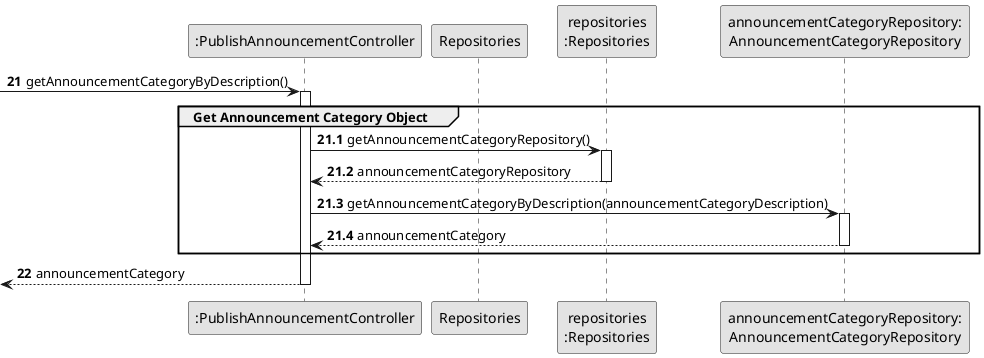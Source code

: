 @startuml
skinparam monochrome true
skinparam packageStyle rectangle
skinparam shadowing false

participant ":PublishAnnouncementController" as Controller
participant "Repositories" as RepositorySingleton
participant "repositories\n:Repositories" as RepositoryInstance
participant "announcementCategoryRepository:\nAnnouncementCategoryRepository" as AnnouncementRepository

autonumber 21
-> Controller : getAnnouncementCategoryByDescription()
autonumber 21.1
activate Controller

    group Get Announcement Category Object

        Controller -> RepositoryInstance: getAnnouncementCategoryRepository()
        activate RepositoryInstance

            RepositoryInstance --> Controller: announcementCategoryRepository
        deactivate RepositoryInstance

        Controller -> AnnouncementRepository: getAnnouncementCategoryByDescription(announcementCategoryDescription)
        activate AnnouncementRepository

            AnnouncementRepository --> Controller: announcementCategory
        deactivate AnnouncementRepository

    end
    autonumber 22
    <-- Controller : announcementCategory
deactivate Controller

@enduml